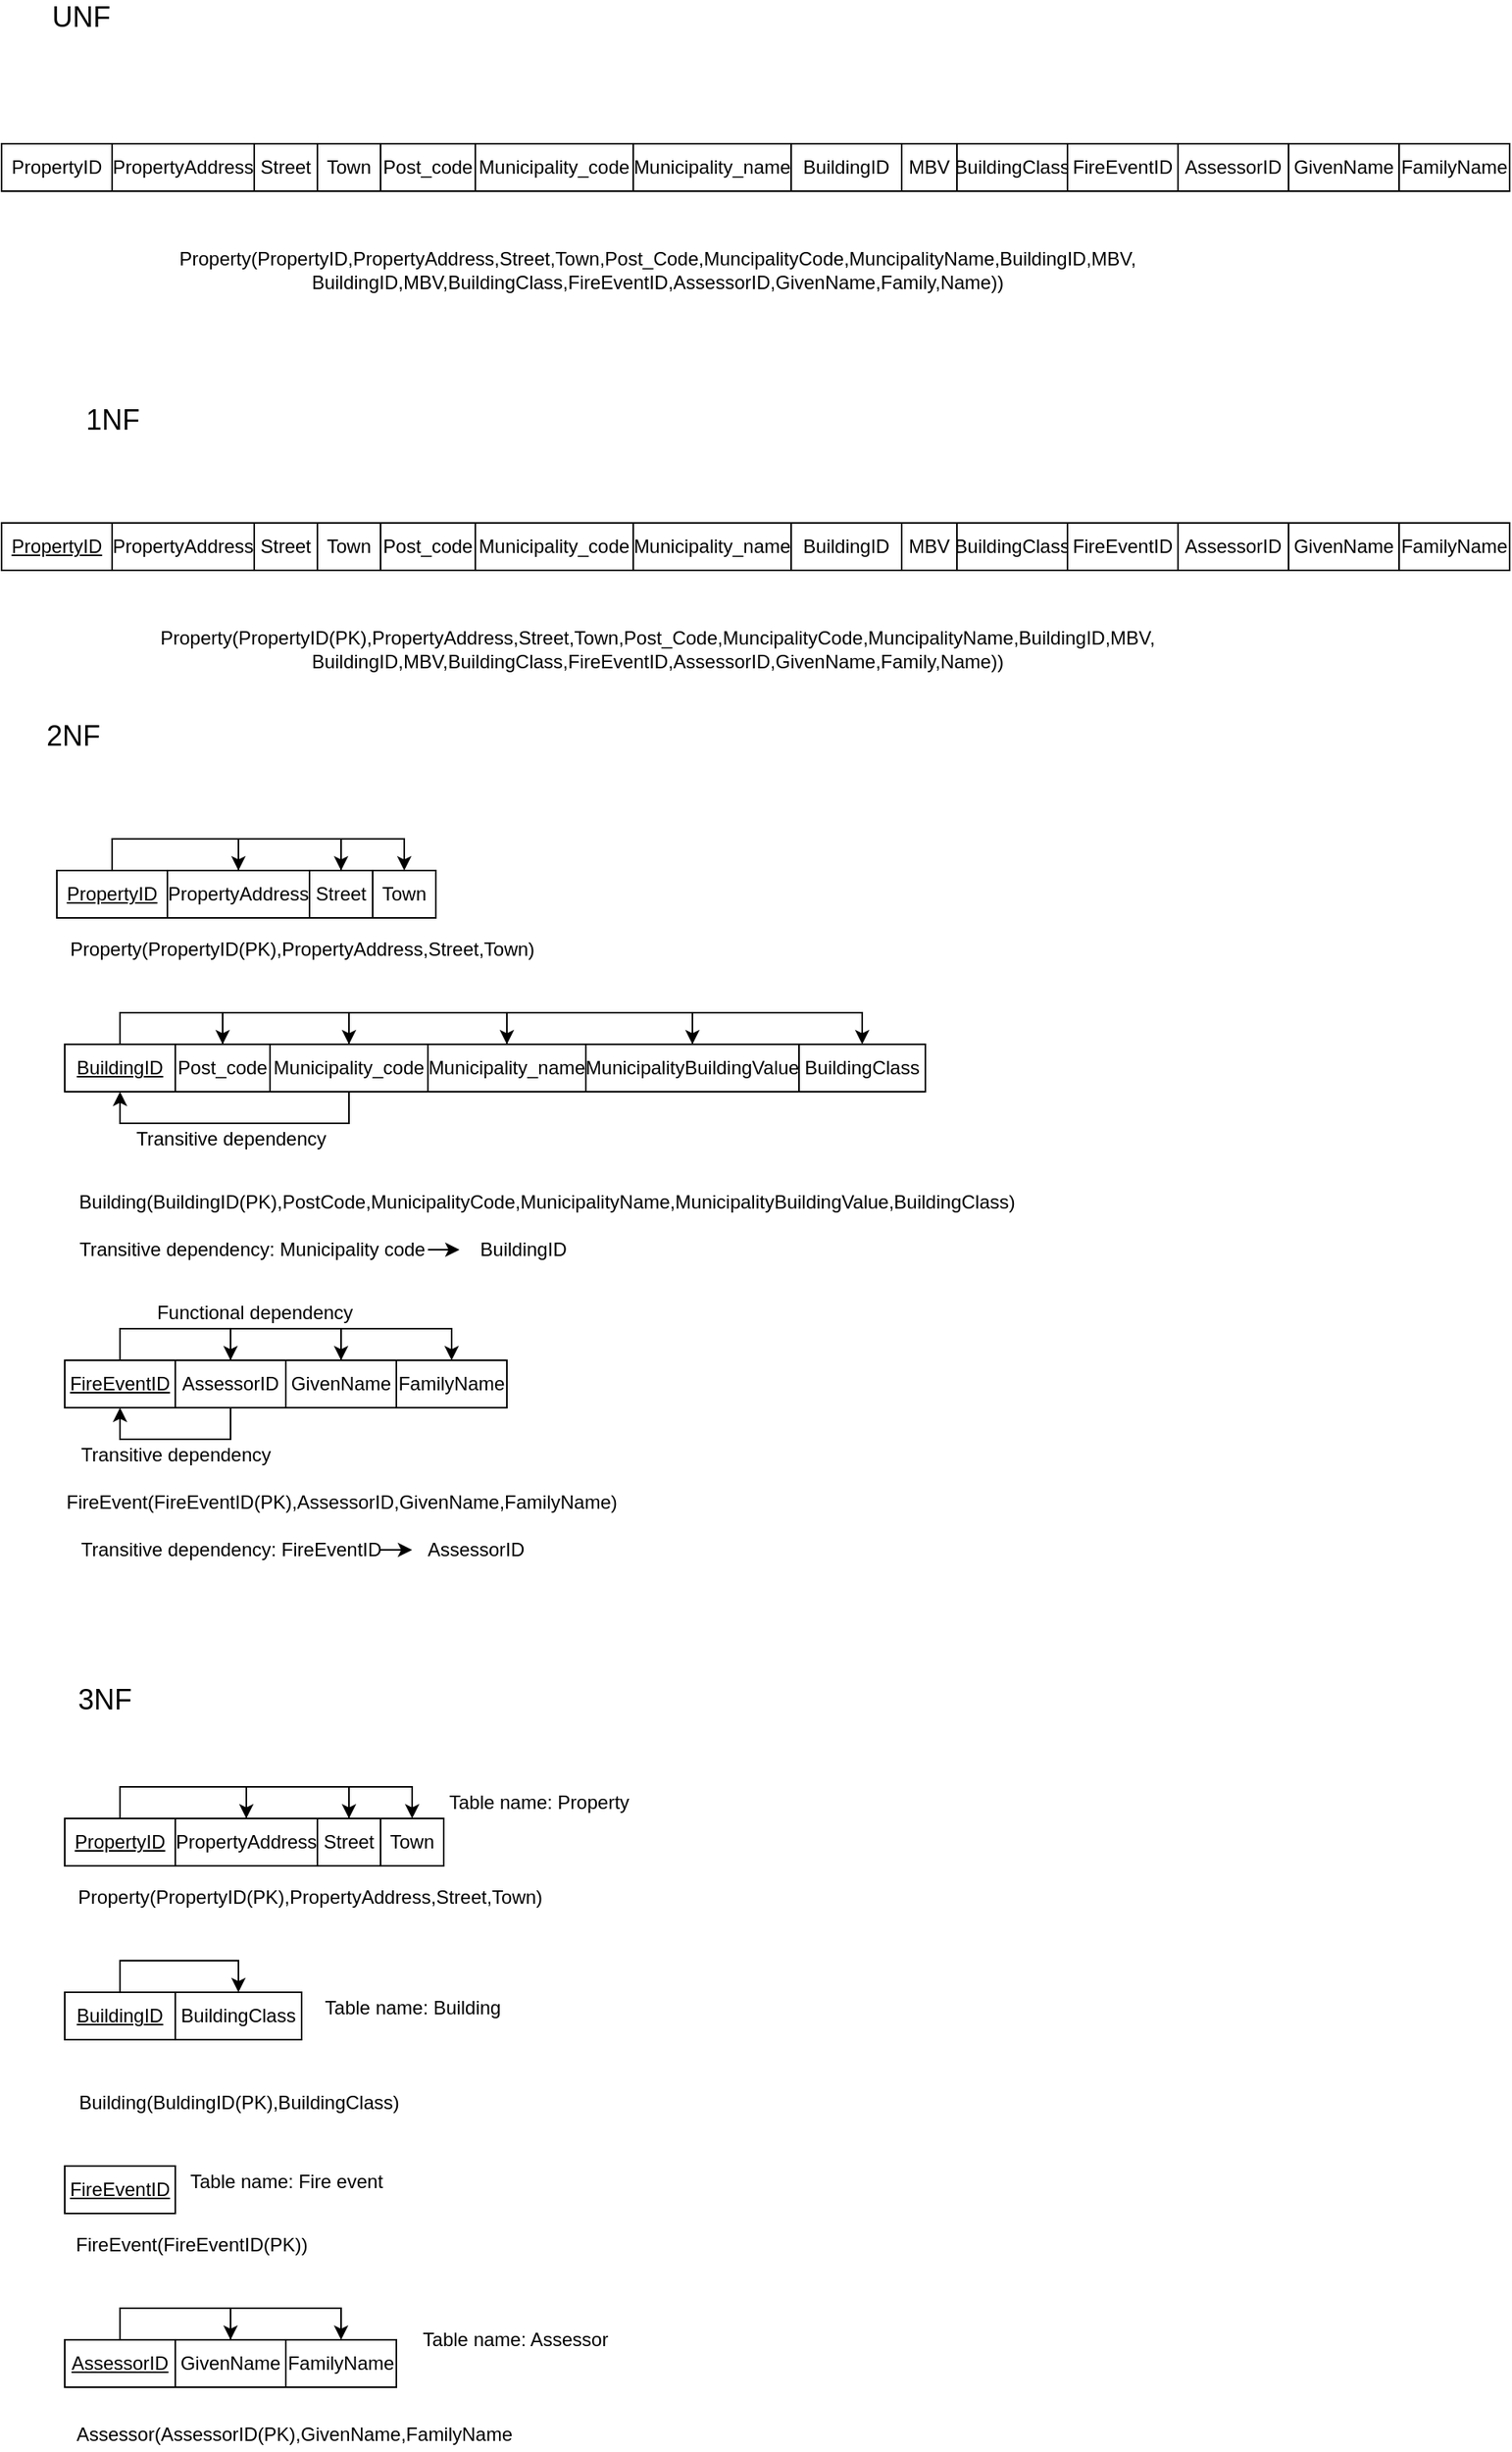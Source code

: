 <mxfile version="15.4.0" type="device"><diagram id="HpeLg5ccaJlFJkUVEOoI" name="Page-1"><mxGraphModel dx="1086" dy="806" grid="1" gridSize="10" guides="1" tooltips="1" connect="1" arrows="1" fold="1" page="1" pageScale="1" pageWidth="850" pageHeight="1100" math="0" shadow="0"><root><mxCell id="0"/><mxCell id="1" parent="0"/><mxCell id="Gj-zGc0ANkZqQBxHEesG-1" value="fire_eventID" style="rounded=0;whiteSpace=wrap;html=1;" parent="1" vertex="1"><mxGeometry y="160" width="70" height="30" as="geometry"/></mxCell><mxCell id="Gj-zGc0ANkZqQBxHEesG-2" value="PropertyAddress" style="rounded=0;whiteSpace=wrap;html=1;" parent="1" vertex="1"><mxGeometry x="70" y="160" width="90" height="30" as="geometry"/></mxCell><mxCell id="Gj-zGc0ANkZqQBxHEesG-3" value="Street" style="rounded=0;whiteSpace=wrap;html=1;" parent="1" vertex="1"><mxGeometry x="160" y="160" width="40" height="30" as="geometry"/></mxCell><mxCell id="Gj-zGc0ANkZqQBxHEesG-4" value="Town" style="rounded=0;whiteSpace=wrap;html=1;" parent="1" vertex="1"><mxGeometry x="200" y="160" width="40" height="30" as="geometry"/></mxCell><mxCell id="Gj-zGc0ANkZqQBxHEesG-5" value="Post_code" style="rounded=0;whiteSpace=wrap;html=1;" parent="1" vertex="1"><mxGeometry x="240" y="160" width="60" height="30" as="geometry"/></mxCell><mxCell id="Gj-zGc0ANkZqQBxHEesG-6" value="PropertyID" style="rounded=0;whiteSpace=wrap;html=1;" parent="1" vertex="1"><mxGeometry x="300" y="160" width="70" height="30" as="geometry"/></mxCell><mxCell id="Gj-zGc0ANkZqQBxHEesG-9" value="BuildingClass" style="rounded=0;whiteSpace=wrap;html=1;" parent="1" vertex="1"><mxGeometry x="605" y="160" width="70" height="30" as="geometry"/></mxCell><mxCell id="Gj-zGc0ANkZqQBxHEesG-11" value="FireEventID" style="rounded=0;whiteSpace=wrap;html=1;" parent="1" vertex="1"><mxGeometry x="675" y="160" width="70" height="30" as="geometry"/></mxCell><mxCell id="Gj-zGc0ANkZqQBxHEesG-13" value="Property(PropertyID,PropertyAddress,Street,Town,Post_Code,MuncipalityCode,MuncipalityName,BuildingID,MBV,&lt;br&gt;BuildingID,MBV,BuildingClass,FireEventID,AssessorID,GivenName,Family,Name))" style="text;html=1;align=center;verticalAlign=middle;resizable=0;points=[];autosize=1;strokeColor=none;fillColor=none;" parent="1" vertex="1"><mxGeometry x="105" y="225" width="620" height="30" as="geometry"/></mxCell><mxCell id="Gj-zGc0ANkZqQBxHEesG-14" value="&lt;font style=&quot;font-size: 18px&quot;&gt;UNF&lt;/font&gt;" style="text;html=1;align=center;verticalAlign=middle;resizable=0;points=[];autosize=1;strokeColor=none;fillColor=none;" parent="1" vertex="1"><mxGeometry x="25" y="70" width="50" height="20" as="geometry"/></mxCell><mxCell id="Gj-zGc0ANkZqQBxHEesG-16" value="1NF" style="text;html=1;align=center;verticalAlign=middle;resizable=0;points=[];autosize=1;strokeColor=none;fillColor=none;fontSize=18;" parent="1" vertex="1"><mxGeometry x="45" y="320" width="50" height="30" as="geometry"/></mxCell><mxCell id="Gj-zGc0ANkZqQBxHEesG-23" value="Municipality_code" style="rounded=0;whiteSpace=wrap;html=1;" parent="1" vertex="1"><mxGeometry x="300" y="160" width="100" height="30" as="geometry"/></mxCell><mxCell id="Gj-zGc0ANkZqQBxHEesG-24" value="Municipality_name" style="rounded=0;whiteSpace=wrap;html=1;" parent="1" vertex="1"><mxGeometry x="400" y="160" width="100" height="30" as="geometry"/></mxCell><mxCell id="Gj-zGc0ANkZqQBxHEesG-25" value="BuildingID" style="rounded=0;whiteSpace=wrap;html=1;" parent="1" vertex="1"><mxGeometry x="500" y="160" width="70" height="30" as="geometry"/></mxCell><mxCell id="Gj-zGc0ANkZqQBxHEesG-26" value="MBV" style="rounded=0;whiteSpace=wrap;html=1;" parent="1" vertex="1"><mxGeometry x="570" y="160" width="35" height="30" as="geometry"/></mxCell><mxCell id="Gj-zGc0ANkZqQBxHEesG-61" value="&lt;span style=&quot;font-size: 18px;&quot;&gt;2NF&lt;/span&gt;" style="text;html=1;align=center;verticalAlign=middle;resizable=0;points=[];autosize=1;strokeColor=none;fillColor=none;fontSize=18;" parent="1" vertex="1"><mxGeometry x="20" y="520" width="50" height="30" as="geometry"/></mxCell><mxCell id="Gj-zGc0ANkZqQBxHEesG-113" value="&lt;font style=&quot;font-size: 18px;&quot;&gt;3NF&lt;/font&gt;" style="text;html=1;align=center;verticalAlign=middle;resizable=0;points=[];autosize=1;strokeColor=none;fillColor=none;fontSize=18;" parent="1" vertex="1"><mxGeometry x="40" y="1130" width="50" height="30" as="geometry"/></mxCell><mxCell id="Gj-zGc0ANkZqQBxHEesG-152" value="PropertyID" style="rounded=0;whiteSpace=wrap;html=1;" parent="1" vertex="1"><mxGeometry y="160" width="70" height="30" as="geometry"/></mxCell><mxCell id="SaTMa7C3_q-i-rKipRrg-18" value="AssessorID" style="rounded=0;whiteSpace=wrap;html=1;" parent="1" vertex="1"><mxGeometry x="745" y="160" width="70" height="30" as="geometry"/></mxCell><mxCell id="SaTMa7C3_q-i-rKipRrg-19" value="GivenName" style="rounded=0;whiteSpace=wrap;html=1;" parent="1" vertex="1"><mxGeometry x="815" y="160" width="70" height="30" as="geometry"/></mxCell><mxCell id="SaTMa7C3_q-i-rKipRrg-20" value="FamilyName" style="rounded=0;whiteSpace=wrap;html=1;" parent="1" vertex="1"><mxGeometry x="885" y="160" width="70" height="30" as="geometry"/></mxCell><mxCell id="SaTMa7C3_q-i-rKipRrg-21" value="fire_eventID" style="rounded=0;whiteSpace=wrap;html=1;" parent="1" vertex="1"><mxGeometry y="400" width="70" height="30" as="geometry"/></mxCell><mxCell id="SaTMa7C3_q-i-rKipRrg-22" value="PropertyAddress" style="rounded=0;whiteSpace=wrap;html=1;" parent="1" vertex="1"><mxGeometry x="70" y="400" width="90" height="30" as="geometry"/></mxCell><mxCell id="SaTMa7C3_q-i-rKipRrg-23" value="Street" style="rounded=0;whiteSpace=wrap;html=1;" parent="1" vertex="1"><mxGeometry x="160" y="400" width="40" height="30" as="geometry"/></mxCell><mxCell id="SaTMa7C3_q-i-rKipRrg-24" value="Town" style="rounded=0;whiteSpace=wrap;html=1;" parent="1" vertex="1"><mxGeometry x="200" y="400" width="40" height="30" as="geometry"/></mxCell><mxCell id="SaTMa7C3_q-i-rKipRrg-25" value="Post_code" style="rounded=0;whiteSpace=wrap;html=1;" parent="1" vertex="1"><mxGeometry x="240" y="400" width="60" height="30" as="geometry"/></mxCell><mxCell id="SaTMa7C3_q-i-rKipRrg-26" value="PropertyID" style="rounded=0;whiteSpace=wrap;html=1;" parent="1" vertex="1"><mxGeometry x="300" y="400" width="70" height="30" as="geometry"/></mxCell><mxCell id="SaTMa7C3_q-i-rKipRrg-27" value="BuildingClass" style="rounded=0;whiteSpace=wrap;html=1;" parent="1" vertex="1"><mxGeometry x="605" y="400" width="70" height="30" as="geometry"/></mxCell><mxCell id="SaTMa7C3_q-i-rKipRrg-28" value="FireEventID" style="rounded=0;whiteSpace=wrap;html=1;" parent="1" vertex="1"><mxGeometry x="675" y="400" width="70" height="30" as="geometry"/></mxCell><mxCell id="SaTMa7C3_q-i-rKipRrg-29" value="Property(PropertyID(PK),PropertyAddress,Street,Town,Post_Code,MuncipalityCode,MuncipalityName,BuildingID,MBV,&lt;br&gt;BuildingID,MBV,BuildingClass,FireEventID,AssessorID,GivenName,Family,Name))" style="text;html=1;align=center;verticalAlign=middle;resizable=0;points=[];autosize=1;strokeColor=none;fillColor=none;" parent="1" vertex="1"><mxGeometry x="90" y="465" width="650" height="30" as="geometry"/></mxCell><mxCell id="SaTMa7C3_q-i-rKipRrg-30" value="Municipality_code" style="rounded=0;whiteSpace=wrap;html=1;" parent="1" vertex="1"><mxGeometry x="300" y="400" width="100" height="30" as="geometry"/></mxCell><mxCell id="SaTMa7C3_q-i-rKipRrg-31" value="Municipality_name" style="rounded=0;whiteSpace=wrap;html=1;" parent="1" vertex="1"><mxGeometry x="400" y="400" width="100" height="30" as="geometry"/></mxCell><mxCell id="SaTMa7C3_q-i-rKipRrg-32" value="BuildingID" style="rounded=0;whiteSpace=wrap;html=1;" parent="1" vertex="1"><mxGeometry x="500" y="400" width="70" height="30" as="geometry"/></mxCell><mxCell id="SaTMa7C3_q-i-rKipRrg-33" value="MBV" style="rounded=0;whiteSpace=wrap;html=1;" parent="1" vertex="1"><mxGeometry x="570" y="400" width="35" height="30" as="geometry"/></mxCell><mxCell id="SaTMa7C3_q-i-rKipRrg-34" value="&lt;u&gt;PropertyID&lt;/u&gt;" style="rounded=0;whiteSpace=wrap;html=1;" parent="1" vertex="1"><mxGeometry y="400" width="70" height="30" as="geometry"/></mxCell><mxCell id="SaTMa7C3_q-i-rKipRrg-35" value="AssessorID" style="rounded=0;whiteSpace=wrap;html=1;" parent="1" vertex="1"><mxGeometry x="745" y="400" width="70" height="30" as="geometry"/></mxCell><mxCell id="SaTMa7C3_q-i-rKipRrg-36" value="GivenName" style="rounded=0;whiteSpace=wrap;html=1;" parent="1" vertex="1"><mxGeometry x="815" y="400" width="70" height="30" as="geometry"/></mxCell><mxCell id="SaTMa7C3_q-i-rKipRrg-37" value="FamilyName" style="rounded=0;whiteSpace=wrap;html=1;" parent="1" vertex="1"><mxGeometry x="885" y="400" width="70" height="30" as="geometry"/></mxCell><mxCell id="SaTMa7C3_q-i-rKipRrg-90" style="edgeStyle=orthogonalEdgeStyle;rounded=0;orthogonalLoop=1;jettySize=auto;html=1;exitX=0.5;exitY=0;exitDx=0;exitDy=0;entryX=0.5;entryY=0;entryDx=0;entryDy=0;" parent="1" source="SaTMa7C3_q-i-rKipRrg-56" target="SaTMa7C3_q-i-rKipRrg-57" edge="1"><mxGeometry relative="1" as="geometry"/></mxCell><mxCell id="SaTMa7C3_q-i-rKipRrg-56" value="PropertyAddress" style="rounded=0;whiteSpace=wrap;html=1;" parent="1" vertex="1"><mxGeometry x="105" y="620" width="90" height="30" as="geometry"/></mxCell><mxCell id="SaTMa7C3_q-i-rKipRrg-91" style="edgeStyle=orthogonalEdgeStyle;rounded=0;orthogonalLoop=1;jettySize=auto;html=1;exitX=0.5;exitY=0;exitDx=0;exitDy=0;entryX=0.5;entryY=0;entryDx=0;entryDy=0;" parent="1" source="SaTMa7C3_q-i-rKipRrg-57" target="SaTMa7C3_q-i-rKipRrg-58" edge="1"><mxGeometry relative="1" as="geometry"/></mxCell><mxCell id="SaTMa7C3_q-i-rKipRrg-57" value="Street" style="rounded=0;whiteSpace=wrap;html=1;" parent="1" vertex="1"><mxGeometry x="195" y="620" width="40" height="30" as="geometry"/></mxCell><mxCell id="SaTMa7C3_q-i-rKipRrg-58" value="Town" style="rounded=0;whiteSpace=wrap;html=1;" parent="1" vertex="1"><mxGeometry x="235" y="620" width="40" height="30" as="geometry"/></mxCell><mxCell id="SaTMa7C3_q-i-rKipRrg-76" style="edgeStyle=orthogonalEdgeStyle;rounded=0;orthogonalLoop=1;jettySize=auto;html=1;exitX=0.5;exitY=0;exitDx=0;exitDy=0;entryX=0.5;entryY=0;entryDx=0;entryDy=0;" parent="1" source="SaTMa7C3_q-i-rKipRrg-59" target="SaTMa7C3_q-i-rKipRrg-63" edge="1"><mxGeometry relative="1" as="geometry"/></mxCell><mxCell id="SaTMa7C3_q-i-rKipRrg-59" value="Post_code" style="rounded=0;whiteSpace=wrap;html=1;" parent="1" vertex="1"><mxGeometry x="110" y="730" width="60" height="30" as="geometry"/></mxCell><mxCell id="SaTMa7C3_q-i-rKipRrg-61" value="BuildingClass" style="rounded=0;whiteSpace=wrap;html=1;" parent="1" vertex="1"><mxGeometry x="505" y="730" width="80" height="30" as="geometry"/></mxCell><mxCell id="SaTMa7C3_q-i-rKipRrg-93" style="edgeStyle=orthogonalEdgeStyle;rounded=0;orthogonalLoop=1;jettySize=auto;html=1;exitX=0.5;exitY=0;exitDx=0;exitDy=0;entryX=0.5;entryY=0;entryDx=0;entryDy=0;" parent="1" source="SaTMa7C3_q-i-rKipRrg-62" target="SaTMa7C3_q-i-rKipRrg-68" edge="1"><mxGeometry relative="1" as="geometry"/></mxCell><mxCell id="SaTMa7C3_q-i-rKipRrg-62" value="&lt;u&gt;FireEventID&lt;/u&gt;" style="rounded=0;whiteSpace=wrap;html=1;" parent="1" vertex="1"><mxGeometry x="40" y="930" width="70" height="30" as="geometry"/></mxCell><mxCell id="SaTMa7C3_q-i-rKipRrg-83" style="edgeStyle=orthogonalEdgeStyle;rounded=0;orthogonalLoop=1;jettySize=auto;html=1;exitX=0.5;exitY=0;exitDx=0;exitDy=0;entryX=0.5;entryY=0;entryDx=0;entryDy=0;" parent="1" source="SaTMa7C3_q-i-rKipRrg-63" target="SaTMa7C3_q-i-rKipRrg-64" edge="1"><mxGeometry relative="1" as="geometry"/></mxCell><mxCell id="SaTMa7C3_q-i-rKipRrg-96" style="edgeStyle=orthogonalEdgeStyle;rounded=0;orthogonalLoop=1;jettySize=auto;html=1;exitX=0.5;exitY=1;exitDx=0;exitDy=0;entryX=0.5;entryY=1;entryDx=0;entryDy=0;" parent="1" source="SaTMa7C3_q-i-rKipRrg-63" target="SaTMa7C3_q-i-rKipRrg-65" edge="1"><mxGeometry relative="1" as="geometry"/></mxCell><mxCell id="SaTMa7C3_q-i-rKipRrg-63" value="Municipality_code" style="rounded=0;whiteSpace=wrap;html=1;" parent="1" vertex="1"><mxGeometry x="170" y="730" width="100" height="30" as="geometry"/></mxCell><mxCell id="SaTMa7C3_q-i-rKipRrg-86" style="edgeStyle=orthogonalEdgeStyle;rounded=0;orthogonalLoop=1;jettySize=auto;html=1;exitX=0.5;exitY=0;exitDx=0;exitDy=0;entryX=0.5;entryY=0;entryDx=0;entryDy=0;" parent="1" source="SaTMa7C3_q-i-rKipRrg-64" target="SaTMa7C3_q-i-rKipRrg-66" edge="1"><mxGeometry relative="1" as="geometry"/></mxCell><mxCell id="SaTMa7C3_q-i-rKipRrg-64" value="Municipality_name" style="rounded=0;whiteSpace=wrap;html=1;" parent="1" vertex="1"><mxGeometry x="270" y="730" width="100" height="30" as="geometry"/></mxCell><mxCell id="SaTMa7C3_q-i-rKipRrg-74" style="edgeStyle=orthogonalEdgeStyle;rounded=0;orthogonalLoop=1;jettySize=auto;html=1;entryX=0.5;entryY=0;entryDx=0;entryDy=0;" parent="1" source="SaTMa7C3_q-i-rKipRrg-65" target="SaTMa7C3_q-i-rKipRrg-59" edge="1"><mxGeometry relative="1" as="geometry"/></mxCell><mxCell id="SaTMa7C3_q-i-rKipRrg-65" value="&lt;u&gt;BuildingID&lt;/u&gt;" style="rounded=0;whiteSpace=wrap;html=1;" parent="1" vertex="1"><mxGeometry x="40" y="730" width="70" height="30" as="geometry"/></mxCell><mxCell id="SaTMa7C3_q-i-rKipRrg-87" style="edgeStyle=orthogonalEdgeStyle;rounded=0;orthogonalLoop=1;jettySize=auto;html=1;entryX=0.5;entryY=0;entryDx=0;entryDy=0;" parent="1" source="SaTMa7C3_q-i-rKipRrg-66" target="SaTMa7C3_q-i-rKipRrg-61" edge="1"><mxGeometry relative="1" as="geometry"/></mxCell><mxCell id="SaTMa7C3_q-i-rKipRrg-66" value="MunicipalityBuildingValue" style="rounded=0;whiteSpace=wrap;html=1;" parent="1" vertex="1"><mxGeometry x="370" y="730" width="135" height="30" as="geometry"/></mxCell><mxCell id="SaTMa7C3_q-i-rKipRrg-89" style="edgeStyle=orthogonalEdgeStyle;rounded=0;orthogonalLoop=1;jettySize=auto;html=1;exitX=0.5;exitY=0;exitDx=0;exitDy=0;entryX=0.5;entryY=0;entryDx=0;entryDy=0;" parent="1" source="SaTMa7C3_q-i-rKipRrg-67" target="SaTMa7C3_q-i-rKipRrg-56" edge="1"><mxGeometry relative="1" as="geometry"/></mxCell><mxCell id="SaTMa7C3_q-i-rKipRrg-67" value="&lt;u&gt;PropertyID&lt;/u&gt;" style="rounded=0;whiteSpace=wrap;html=1;" parent="1" vertex="1"><mxGeometry x="35" y="620" width="70" height="30" as="geometry"/></mxCell><mxCell id="SaTMa7C3_q-i-rKipRrg-94" style="edgeStyle=orthogonalEdgeStyle;rounded=0;orthogonalLoop=1;jettySize=auto;html=1;exitX=0.5;exitY=0;exitDx=0;exitDy=0;entryX=0.5;entryY=0;entryDx=0;entryDy=0;" parent="1" source="SaTMa7C3_q-i-rKipRrg-68" target="SaTMa7C3_q-i-rKipRrg-69" edge="1"><mxGeometry relative="1" as="geometry"/></mxCell><mxCell id="SaTMa7C3_q-i-rKipRrg-107" style="edgeStyle=orthogonalEdgeStyle;rounded=0;orthogonalLoop=1;jettySize=auto;html=1;exitX=0.5;exitY=1;exitDx=0;exitDy=0;entryX=0.5;entryY=1;entryDx=0;entryDy=0;" parent="1" source="SaTMa7C3_q-i-rKipRrg-68" target="SaTMa7C3_q-i-rKipRrg-62" edge="1"><mxGeometry relative="1" as="geometry"/></mxCell><mxCell id="SaTMa7C3_q-i-rKipRrg-68" value="AssessorID" style="rounded=0;whiteSpace=wrap;html=1;" parent="1" vertex="1"><mxGeometry x="110" y="930" width="70" height="30" as="geometry"/></mxCell><mxCell id="SaTMa7C3_q-i-rKipRrg-95" style="edgeStyle=orthogonalEdgeStyle;rounded=0;orthogonalLoop=1;jettySize=auto;html=1;exitX=0.5;exitY=0;exitDx=0;exitDy=0;entryX=0.5;entryY=0;entryDx=0;entryDy=0;" parent="1" source="SaTMa7C3_q-i-rKipRrg-69" target="SaTMa7C3_q-i-rKipRrg-70" edge="1"><mxGeometry relative="1" as="geometry"/></mxCell><mxCell id="SaTMa7C3_q-i-rKipRrg-69" value="GivenName" style="rounded=0;whiteSpace=wrap;html=1;" parent="1" vertex="1"><mxGeometry x="180" y="930" width="70" height="30" as="geometry"/></mxCell><mxCell id="SaTMa7C3_q-i-rKipRrg-70" value="FamilyName" style="rounded=0;whiteSpace=wrap;html=1;" parent="1" vertex="1"><mxGeometry x="250" y="930" width="70" height="30" as="geometry"/></mxCell><mxCell id="SaTMa7C3_q-i-rKipRrg-71" value="Property(PropertyID(PK),PropertyAddress,Street,Town)" style="text;html=1;align=center;verticalAlign=middle;resizable=0;points=[];autosize=1;strokeColor=none;fillColor=none;" parent="1" vertex="1"><mxGeometry x="35" y="660" width="310" height="20" as="geometry"/></mxCell><mxCell id="SaTMa7C3_q-i-rKipRrg-92" value="Building(BuildingID(PK),PostCode,MunicipalityCode,MunicipalityName,MunicipalityBuildingValue,BuildingClass)" style="text;html=1;align=center;verticalAlign=middle;resizable=0;points=[];autosize=1;strokeColor=none;fillColor=none;" parent="1" vertex="1"><mxGeometry x="40" y="820" width="610" height="20" as="geometry"/></mxCell><mxCell id="SaTMa7C3_q-i-rKipRrg-98" value="Transitive dependency" style="text;html=1;align=center;verticalAlign=middle;resizable=0;points=[];autosize=1;strokeColor=none;fillColor=none;" parent="1" vertex="1"><mxGeometry x="75" y="780" width="140" height="20" as="geometry"/></mxCell><mxCell id="SaTMa7C3_q-i-rKipRrg-99" value="Functional dependency" style="text;html=1;align=center;verticalAlign=middle;resizable=0;points=[];autosize=1;strokeColor=none;fillColor=none;" parent="1" vertex="1"><mxGeometry x="90" y="890" width="140" height="20" as="geometry"/></mxCell><mxCell id="SaTMa7C3_q-i-rKipRrg-100" value="FireEvent(FireEventID(PK),AssessorID,GivenName,FamilyName)" style="text;html=1;align=center;verticalAlign=middle;resizable=0;points=[];autosize=1;strokeColor=none;fillColor=none;" parent="1" vertex="1"><mxGeometry x="35" y="1010" width="360" height="20" as="geometry"/></mxCell><mxCell id="SaTMa7C3_q-i-rKipRrg-102" value="Transitive dependency: Municipality code&amp;nbsp;" style="text;html=1;align=center;verticalAlign=middle;resizable=0;points=[];autosize=1;strokeColor=none;fillColor=none;" parent="1" vertex="1"><mxGeometry x="40" y="850" width="240" height="20" as="geometry"/></mxCell><mxCell id="SaTMa7C3_q-i-rKipRrg-103" value="" style="endArrow=classic;html=1;rounded=0;" parent="1" edge="1"><mxGeometry width="50" height="50" relative="1" as="geometry"><mxPoint x="270" y="860" as="sourcePoint"/><mxPoint x="290" y="860" as="targetPoint"/></mxGeometry></mxCell><mxCell id="SaTMa7C3_q-i-rKipRrg-104" value="BuildingID" style="text;html=1;align=center;verticalAlign=middle;resizable=0;points=[];autosize=1;strokeColor=none;fillColor=none;" parent="1" vertex="1"><mxGeometry x="295" y="850" width="70" height="20" as="geometry"/></mxCell><mxCell id="SaTMa7C3_q-i-rKipRrg-108" value="Transitive dependency" style="text;html=1;align=center;verticalAlign=middle;resizable=0;points=[];autosize=1;strokeColor=none;fillColor=none;" parent="1" vertex="1"><mxGeometry x="40" y="980" width="140" height="20" as="geometry"/></mxCell><mxCell id="SaTMa7C3_q-i-rKipRrg-109" style="edgeStyle=orthogonalEdgeStyle;rounded=0;orthogonalLoop=1;jettySize=auto;html=1;exitX=0.5;exitY=0;exitDx=0;exitDy=0;entryX=0.5;entryY=0;entryDx=0;entryDy=0;" parent="1" source="SaTMa7C3_q-i-rKipRrg-110" target="SaTMa7C3_q-i-rKipRrg-112" edge="1"><mxGeometry relative="1" as="geometry"/></mxCell><mxCell id="SaTMa7C3_q-i-rKipRrg-110" value="PropertyAddress" style="rounded=0;whiteSpace=wrap;html=1;" parent="1" vertex="1"><mxGeometry x="110" y="1220" width="90" height="30" as="geometry"/></mxCell><mxCell id="SaTMa7C3_q-i-rKipRrg-111" style="edgeStyle=orthogonalEdgeStyle;rounded=0;orthogonalLoop=1;jettySize=auto;html=1;exitX=0.5;exitY=0;exitDx=0;exitDy=0;entryX=0.5;entryY=0;entryDx=0;entryDy=0;" parent="1" source="SaTMa7C3_q-i-rKipRrg-112" target="SaTMa7C3_q-i-rKipRrg-113" edge="1"><mxGeometry relative="1" as="geometry"/></mxCell><mxCell id="SaTMa7C3_q-i-rKipRrg-112" value="Street" style="rounded=0;whiteSpace=wrap;html=1;" parent="1" vertex="1"><mxGeometry x="200" y="1220" width="40" height="30" as="geometry"/></mxCell><mxCell id="SaTMa7C3_q-i-rKipRrg-113" value="Town" style="rounded=0;whiteSpace=wrap;html=1;" parent="1" vertex="1"><mxGeometry x="240" y="1220" width="40" height="30" as="geometry"/></mxCell><mxCell id="SaTMa7C3_q-i-rKipRrg-114" style="edgeStyle=orthogonalEdgeStyle;rounded=0;orthogonalLoop=1;jettySize=auto;html=1;exitX=0.5;exitY=0;exitDx=0;exitDy=0;entryX=0.5;entryY=0;entryDx=0;entryDy=0;" parent="1" source="SaTMa7C3_q-i-rKipRrg-115" target="SaTMa7C3_q-i-rKipRrg-110" edge="1"><mxGeometry relative="1" as="geometry"/></mxCell><mxCell id="SaTMa7C3_q-i-rKipRrg-115" value="&lt;u&gt;PropertyID&lt;/u&gt;" style="rounded=0;whiteSpace=wrap;html=1;" parent="1" vertex="1"><mxGeometry x="40" y="1220" width="70" height="30" as="geometry"/></mxCell><mxCell id="SaTMa7C3_q-i-rKipRrg-116" value="Property(PropertyID(PK),PropertyAddress,Street,Town)" style="text;html=1;align=center;verticalAlign=middle;resizable=0;points=[];autosize=1;strokeColor=none;fillColor=none;" parent="1" vertex="1"><mxGeometry x="40" y="1260" width="310" height="20" as="geometry"/></mxCell><mxCell id="SaTMa7C3_q-i-rKipRrg-118" value="Table name: Property" style="text;html=1;align=center;verticalAlign=middle;resizable=0;points=[];autosize=1;strokeColor=none;fillColor=none;" parent="1" vertex="1"><mxGeometry x="275" y="1200" width="130" height="20" as="geometry"/></mxCell><mxCell id="SaTMa7C3_q-i-rKipRrg-119" value="&lt;span style=&quot;color: rgba(0 , 0 , 0 , 0) ; font-family: monospace ; font-size: 0px&quot;&gt;%3CmxGraphModel%3E%3Croot%3E%3CmxCell%20id%3D%220%22%2F%3E%3CmxCell%20id%3D%221%22%20parent%3D%220%22%2F%3E%3CmxCell%20id%3D%222%22%20value%3D%22BuildingID%22%20style%3D%22rounded%3D0%3BwhiteSpace%3Dwrap%3Bhtml%3D1%3B%22%20vertex%3D%221%22%20parent%3D%221%22%3E%3CmxGeometry%20x%3D%2240%22%20y%3D%22730%22%20width%3D%2270%22%20height%3D%2230%22%20as%3D%22geometry%22%2F%3E%3C%2FmxCell%3E%3C%2Froot%3E%3C%2FmxGraphModel%3E&lt;/span&gt;&lt;span style=&quot;color: rgba(0 , 0 , 0 , 0) ; font-family: monospace ; font-size: 0px&quot;&gt;%3CmxGraphModel%3E%3Croot%3E%3CmxCell%20id%3D%220%22%2F%3E%3CmxCell%20id%3D%221%22%20parent%3D%220%22%2F%3E%3CmxCell%20id%3D%222%22%20value%3D%22BuildingID%22%20style%3D%22rounded%3D0%3BwhiteSpace%3Dwrap%3Bhtml%3D1%3B%22%20vertex%3D%221%22%20parent%3D%221%22%3E%3CmxGeometry%20x%3D%2240%22%20y%3D%22730%22%20width%3D%2270%22%20height%3D%2230%22%20as%3D%22geometry%22%2F%3E%3C%2FmxCell%3E%3C%2Froot%3E%3C%2FmxGraphModel%3E&lt;/span&gt;" style="text;html=1;align=center;verticalAlign=middle;resizable=0;points=[];autosize=1;strokeColor=none;fillColor=none;" parent="1" vertex="1"><mxGeometry x="60" y="1340" width="20" height="20" as="geometry"/></mxCell><mxCell id="SaTMa7C3_q-i-rKipRrg-122" style="edgeStyle=orthogonalEdgeStyle;rounded=0;orthogonalLoop=1;jettySize=auto;html=1;exitX=0.5;exitY=0;exitDx=0;exitDy=0;entryX=0.5;entryY=0;entryDx=0;entryDy=0;" parent="1" source="SaTMa7C3_q-i-rKipRrg-120" target="SaTMa7C3_q-i-rKipRrg-121" edge="1"><mxGeometry relative="1" as="geometry"/></mxCell><mxCell id="SaTMa7C3_q-i-rKipRrg-120" value="&lt;u&gt;BuildingID&lt;/u&gt;" style="rounded=0;whiteSpace=wrap;html=1;" parent="1" vertex="1"><mxGeometry x="40" y="1330" width="70" height="30" as="geometry"/></mxCell><mxCell id="SaTMa7C3_q-i-rKipRrg-121" value="BuildingClass" style="rounded=0;whiteSpace=wrap;html=1;" parent="1" vertex="1"><mxGeometry x="110" y="1330" width="80" height="30" as="geometry"/></mxCell><mxCell id="SaTMa7C3_q-i-rKipRrg-123" value="Building(BuldingID(PK),BuildingClass)" style="text;html=1;align=center;verticalAlign=middle;resizable=0;points=[];autosize=1;strokeColor=none;fillColor=none;" parent="1" vertex="1"><mxGeometry x="40" y="1390" width="220" height="20" as="geometry"/></mxCell><mxCell id="SaTMa7C3_q-i-rKipRrg-124" value="Table name: Building" style="text;html=1;align=center;verticalAlign=middle;resizable=0;points=[];autosize=1;strokeColor=none;fillColor=none;" parent="1" vertex="1"><mxGeometry x="195" y="1330" width="130" height="20" as="geometry"/></mxCell><mxCell id="SaTMa7C3_q-i-rKipRrg-126" value="&lt;u&gt;FireEventID&lt;/u&gt;" style="rounded=0;whiteSpace=wrap;html=1;" parent="1" vertex="1"><mxGeometry x="40" y="1440" width="70" height="30" as="geometry"/></mxCell><mxCell id="SaTMa7C3_q-i-rKipRrg-127" value="FireEvent(FireEventID(PK))" style="text;html=1;align=center;verticalAlign=middle;resizable=0;points=[];autosize=1;strokeColor=none;fillColor=none;" parent="1" vertex="1"><mxGeometry x="40" y="1480" width="160" height="20" as="geometry"/></mxCell><mxCell id="SaTMa7C3_q-i-rKipRrg-131" style="edgeStyle=orthogonalEdgeStyle;rounded=0;orthogonalLoop=1;jettySize=auto;html=1;exitX=0.5;exitY=0;exitDx=0;exitDy=0;entryX=0.5;entryY=0;entryDx=0;entryDy=0;" parent="1" source="SaTMa7C3_q-i-rKipRrg-128" target="SaTMa7C3_q-i-rKipRrg-129" edge="1"><mxGeometry relative="1" as="geometry"/></mxCell><mxCell id="SaTMa7C3_q-i-rKipRrg-128" value="&lt;u&gt;AssessorID&lt;/u&gt;" style="rounded=0;whiteSpace=wrap;html=1;" parent="1" vertex="1"><mxGeometry x="40" y="1550" width="70" height="30" as="geometry"/></mxCell><mxCell id="SaTMa7C3_q-i-rKipRrg-133" style="edgeStyle=orthogonalEdgeStyle;rounded=0;orthogonalLoop=1;jettySize=auto;html=1;exitX=0.5;exitY=0;exitDx=0;exitDy=0;entryX=0.5;entryY=0;entryDx=0;entryDy=0;" parent="1" source="SaTMa7C3_q-i-rKipRrg-129" target="SaTMa7C3_q-i-rKipRrg-130" edge="1"><mxGeometry relative="1" as="geometry"/></mxCell><mxCell id="SaTMa7C3_q-i-rKipRrg-129" value="GivenName" style="rounded=0;whiteSpace=wrap;html=1;" parent="1" vertex="1"><mxGeometry x="110" y="1550" width="70" height="30" as="geometry"/></mxCell><mxCell id="SaTMa7C3_q-i-rKipRrg-130" value="FamilyName" style="rounded=0;whiteSpace=wrap;html=1;" parent="1" vertex="1"><mxGeometry x="180" y="1550" width="70" height="30" as="geometry"/></mxCell><mxCell id="SaTMa7C3_q-i-rKipRrg-134" value="Assessor(AssessorID(PK),GivenName,FamilyName" style="text;html=1;align=center;verticalAlign=middle;resizable=0;points=[];autosize=1;strokeColor=none;fillColor=none;" parent="1" vertex="1"><mxGeometry x="40" y="1600" width="290" height="20" as="geometry"/></mxCell><mxCell id="SaTMa7C3_q-i-rKipRrg-135" value="Table name: Fire event" style="text;html=1;align=center;verticalAlign=middle;resizable=0;points=[];autosize=1;strokeColor=none;fillColor=none;" parent="1" vertex="1"><mxGeometry x="110" y="1440" width="140" height="20" as="geometry"/></mxCell><mxCell id="SaTMa7C3_q-i-rKipRrg-136" value="Table name: Assessor" style="text;html=1;align=center;verticalAlign=middle;resizable=0;points=[];autosize=1;strokeColor=none;fillColor=none;" parent="1" vertex="1"><mxGeometry x="260" y="1540" width="130" height="20" as="geometry"/></mxCell><mxCell id="SaTMa7C3_q-i-rKipRrg-137" value="Transitive dependency: FireEventID" style="text;html=1;align=center;verticalAlign=middle;resizable=0;points=[];autosize=1;strokeColor=none;fillColor=none;" parent="1" vertex="1"><mxGeometry x="40" y="1040" width="210" height="20" as="geometry"/></mxCell><mxCell id="SaTMa7C3_q-i-rKipRrg-138" value="" style="endArrow=classic;html=1;rounded=0;" parent="1" edge="1"><mxGeometry width="50" height="50" relative="1" as="geometry"><mxPoint x="240" y="1050" as="sourcePoint"/><mxPoint x="260" y="1050" as="targetPoint"/></mxGeometry></mxCell><mxCell id="SaTMa7C3_q-i-rKipRrg-139" value="AssessorID" style="text;html=1;align=center;verticalAlign=middle;resizable=0;points=[];autosize=1;strokeColor=none;fillColor=none;" parent="1" vertex="1"><mxGeometry x="260" y="1040" width="80" height="20" as="geometry"/></mxCell></root></mxGraphModel></diagram></mxfile>